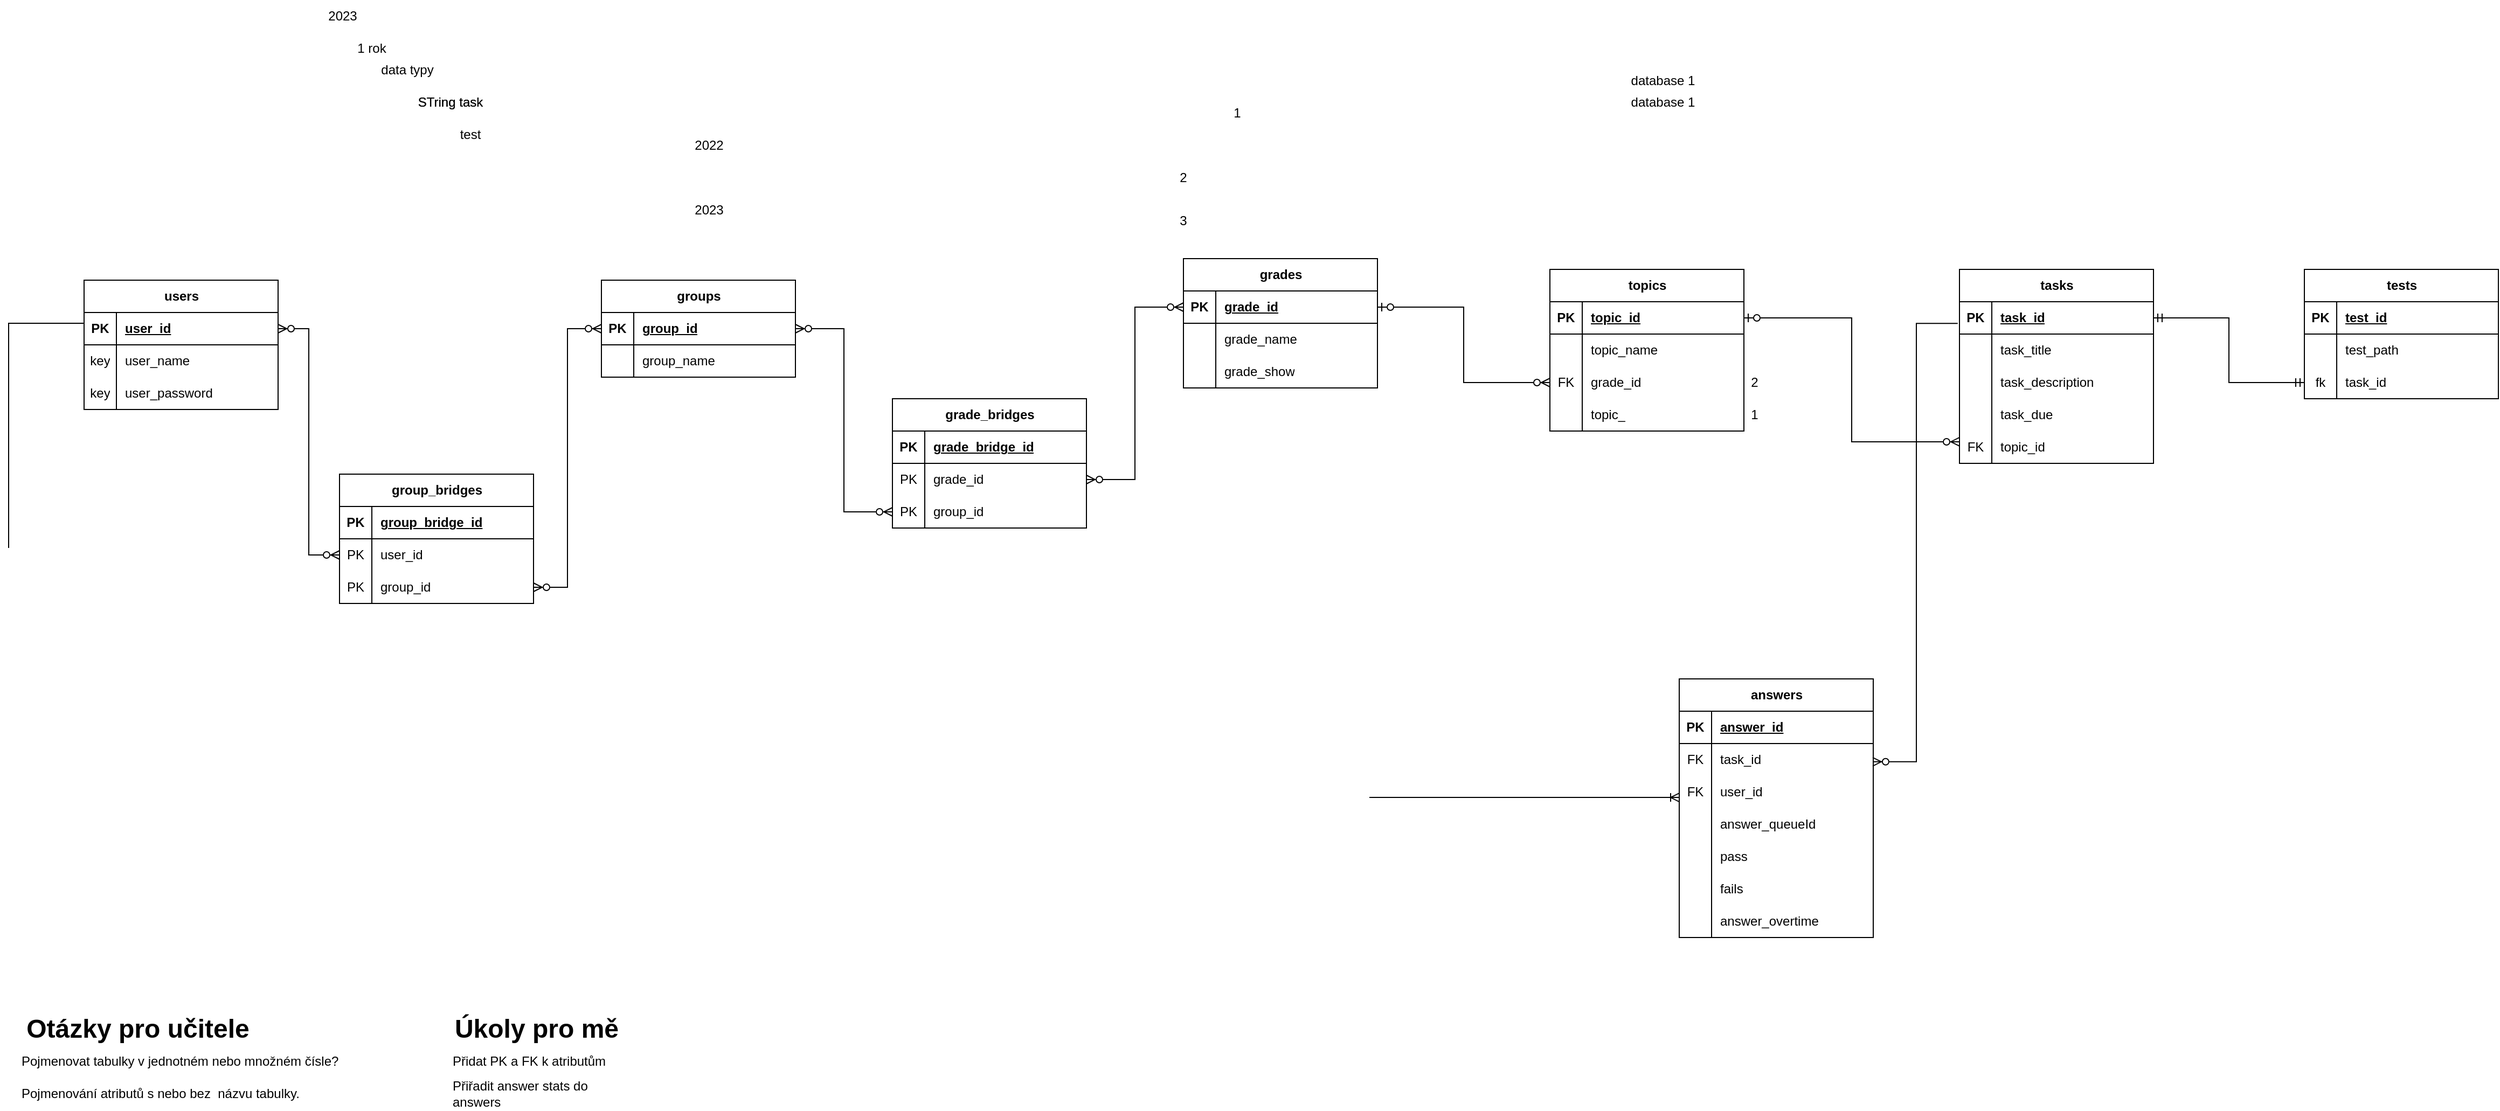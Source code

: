 <mxfile version="24.2.0" type="device">
  <diagram name="Stránka-1" id="VhP_kH0qerUd58yar0W7">
    <mxGraphModel dx="2899" dy="1123" grid="1" gridSize="10" guides="1" tooltips="1" connect="1" arrows="1" fold="1" page="1" pageScale="1" pageWidth="827" pageHeight="1169" math="0" shadow="0">
      <root>
        <mxCell id="0" />
        <mxCell id="1" parent="0" />
        <mxCell id="AnUPy4nK_zoL1-nzPk89-1" value="tasks" style="shape=table;startSize=30;container=1;collapsible=1;childLayout=tableLayout;fixedRows=1;rowLines=0;fontStyle=1;align=center;resizeLast=1;html=1;" parent="1" vertex="1">
          <mxGeometry x="1000" y="300" width="180" height="180" as="geometry" />
        </mxCell>
        <mxCell id="AnUPy4nK_zoL1-nzPk89-2" value="" style="shape=tableRow;horizontal=0;startSize=0;swimlaneHead=0;swimlaneBody=0;fillColor=none;collapsible=0;dropTarget=0;points=[[0,0.5],[1,0.5]];portConstraint=eastwest;top=0;left=0;right=0;bottom=1;" parent="AnUPy4nK_zoL1-nzPk89-1" vertex="1">
          <mxGeometry y="30" width="180" height="30" as="geometry" />
        </mxCell>
        <mxCell id="AnUPy4nK_zoL1-nzPk89-3" value="PK" style="shape=partialRectangle;connectable=0;fillColor=none;top=0;left=0;bottom=0;right=0;fontStyle=1;overflow=hidden;whiteSpace=wrap;html=1;" parent="AnUPy4nK_zoL1-nzPk89-2" vertex="1">
          <mxGeometry width="30" height="30" as="geometry">
            <mxRectangle width="30" height="30" as="alternateBounds" />
          </mxGeometry>
        </mxCell>
        <mxCell id="AnUPy4nK_zoL1-nzPk89-4" value="task_id" style="shape=partialRectangle;connectable=0;fillColor=none;top=0;left=0;bottom=0;right=0;align=left;spacingLeft=6;fontStyle=5;overflow=hidden;whiteSpace=wrap;html=1;" parent="AnUPy4nK_zoL1-nzPk89-2" vertex="1">
          <mxGeometry x="30" width="150" height="30" as="geometry">
            <mxRectangle width="150" height="30" as="alternateBounds" />
          </mxGeometry>
        </mxCell>
        <mxCell id="AnUPy4nK_zoL1-nzPk89-5" value="" style="shape=tableRow;horizontal=0;startSize=0;swimlaneHead=0;swimlaneBody=0;fillColor=none;collapsible=0;dropTarget=0;points=[[0,0.5],[1,0.5]];portConstraint=eastwest;top=0;left=0;right=0;bottom=0;" parent="AnUPy4nK_zoL1-nzPk89-1" vertex="1">
          <mxGeometry y="60" width="180" height="30" as="geometry" />
        </mxCell>
        <mxCell id="AnUPy4nK_zoL1-nzPk89-6" value="" style="shape=partialRectangle;connectable=0;fillColor=none;top=0;left=0;bottom=0;right=0;editable=1;overflow=hidden;whiteSpace=wrap;html=1;" parent="AnUPy4nK_zoL1-nzPk89-5" vertex="1">
          <mxGeometry width="30" height="30" as="geometry">
            <mxRectangle width="30" height="30" as="alternateBounds" />
          </mxGeometry>
        </mxCell>
        <mxCell id="AnUPy4nK_zoL1-nzPk89-7" value="task_title" style="shape=partialRectangle;connectable=0;fillColor=none;top=0;left=0;bottom=0;right=0;align=left;spacingLeft=6;overflow=hidden;whiteSpace=wrap;html=1;" parent="AnUPy4nK_zoL1-nzPk89-5" vertex="1">
          <mxGeometry x="30" width="150" height="30" as="geometry">
            <mxRectangle width="150" height="30" as="alternateBounds" />
          </mxGeometry>
        </mxCell>
        <mxCell id="AnUPy4nK_zoL1-nzPk89-8" value="" style="shape=tableRow;horizontal=0;startSize=0;swimlaneHead=0;swimlaneBody=0;fillColor=none;collapsible=0;dropTarget=0;points=[[0,0.5],[1,0.5]];portConstraint=eastwest;top=0;left=0;right=0;bottom=0;" parent="AnUPy4nK_zoL1-nzPk89-1" vertex="1">
          <mxGeometry y="90" width="180" height="30" as="geometry" />
        </mxCell>
        <mxCell id="AnUPy4nK_zoL1-nzPk89-9" value="" style="shape=partialRectangle;connectable=0;fillColor=none;top=0;left=0;bottom=0;right=0;editable=1;overflow=hidden;whiteSpace=wrap;html=1;" parent="AnUPy4nK_zoL1-nzPk89-8" vertex="1">
          <mxGeometry width="30" height="30" as="geometry">
            <mxRectangle width="30" height="30" as="alternateBounds" />
          </mxGeometry>
        </mxCell>
        <mxCell id="AnUPy4nK_zoL1-nzPk89-10" value="task_description" style="shape=partialRectangle;connectable=0;fillColor=none;top=0;left=0;bottom=0;right=0;align=left;spacingLeft=6;overflow=hidden;whiteSpace=wrap;html=1;" parent="AnUPy4nK_zoL1-nzPk89-8" vertex="1">
          <mxGeometry x="30" width="150" height="30" as="geometry">
            <mxRectangle width="150" height="30" as="alternateBounds" />
          </mxGeometry>
        </mxCell>
        <mxCell id="AnUPy4nK_zoL1-nzPk89-11" value="" style="shape=tableRow;horizontal=0;startSize=0;swimlaneHead=0;swimlaneBody=0;fillColor=none;collapsible=0;dropTarget=0;points=[[0,0.5],[1,0.5]];portConstraint=eastwest;top=0;left=0;right=0;bottom=0;" parent="AnUPy4nK_zoL1-nzPk89-1" vertex="1">
          <mxGeometry y="120" width="180" height="30" as="geometry" />
        </mxCell>
        <mxCell id="AnUPy4nK_zoL1-nzPk89-12" value="" style="shape=partialRectangle;connectable=0;fillColor=none;top=0;left=0;bottom=0;right=0;editable=1;overflow=hidden;whiteSpace=wrap;html=1;" parent="AnUPy4nK_zoL1-nzPk89-11" vertex="1">
          <mxGeometry width="30" height="30" as="geometry">
            <mxRectangle width="30" height="30" as="alternateBounds" />
          </mxGeometry>
        </mxCell>
        <mxCell id="AnUPy4nK_zoL1-nzPk89-13" value="task_due" style="shape=partialRectangle;connectable=0;fillColor=none;top=0;left=0;bottom=0;right=0;align=left;spacingLeft=6;overflow=hidden;whiteSpace=wrap;html=1;" parent="AnUPy4nK_zoL1-nzPk89-11" vertex="1">
          <mxGeometry x="30" width="150" height="30" as="geometry">
            <mxRectangle width="150" height="30" as="alternateBounds" />
          </mxGeometry>
        </mxCell>
        <mxCell id="AnUPy4nK_zoL1-nzPk89-174" style="shape=tableRow;horizontal=0;startSize=0;swimlaneHead=0;swimlaneBody=0;fillColor=none;collapsible=0;dropTarget=0;points=[[0,0.5],[1,0.5]];portConstraint=eastwest;top=0;left=0;right=0;bottom=0;" parent="AnUPy4nK_zoL1-nzPk89-1" vertex="1">
          <mxGeometry y="150" width="180" height="30" as="geometry" />
        </mxCell>
        <mxCell id="AnUPy4nK_zoL1-nzPk89-175" value="FK" style="shape=partialRectangle;connectable=0;fillColor=none;top=0;left=0;bottom=0;right=0;editable=1;overflow=hidden;whiteSpace=wrap;html=1;" parent="AnUPy4nK_zoL1-nzPk89-174" vertex="1">
          <mxGeometry width="30" height="30" as="geometry">
            <mxRectangle width="30" height="30" as="alternateBounds" />
          </mxGeometry>
        </mxCell>
        <mxCell id="AnUPy4nK_zoL1-nzPk89-176" value="topic_id" style="shape=partialRectangle;connectable=0;fillColor=none;top=0;left=0;bottom=0;right=0;align=left;spacingLeft=6;overflow=hidden;whiteSpace=wrap;html=1;" parent="AnUPy4nK_zoL1-nzPk89-174" vertex="1">
          <mxGeometry x="30" width="150" height="30" as="geometry">
            <mxRectangle width="150" height="30" as="alternateBounds" />
          </mxGeometry>
        </mxCell>
        <mxCell id="AnUPy4nK_zoL1-nzPk89-14" value="tests" style="shape=table;startSize=30;container=1;collapsible=1;childLayout=tableLayout;fixedRows=1;rowLines=0;fontStyle=1;align=center;resizeLast=1;html=1;" parent="1" vertex="1">
          <mxGeometry x="1320" y="300" width="180" height="120" as="geometry" />
        </mxCell>
        <mxCell id="AnUPy4nK_zoL1-nzPk89-15" value="" style="shape=tableRow;horizontal=0;startSize=0;swimlaneHead=0;swimlaneBody=0;fillColor=none;collapsible=0;dropTarget=0;points=[[0,0.5],[1,0.5]];portConstraint=eastwest;top=0;left=0;right=0;bottom=1;" parent="AnUPy4nK_zoL1-nzPk89-14" vertex="1">
          <mxGeometry y="30" width="180" height="30" as="geometry" />
        </mxCell>
        <mxCell id="AnUPy4nK_zoL1-nzPk89-16" value="PK" style="shape=partialRectangle;connectable=0;fillColor=none;top=0;left=0;bottom=0;right=0;fontStyle=1;overflow=hidden;whiteSpace=wrap;html=1;" parent="AnUPy4nK_zoL1-nzPk89-15" vertex="1">
          <mxGeometry width="30" height="30" as="geometry">
            <mxRectangle width="30" height="30" as="alternateBounds" />
          </mxGeometry>
        </mxCell>
        <mxCell id="AnUPy4nK_zoL1-nzPk89-17" value="test_id" style="shape=partialRectangle;connectable=0;fillColor=none;top=0;left=0;bottom=0;right=0;align=left;spacingLeft=6;fontStyle=5;overflow=hidden;whiteSpace=wrap;html=1;" parent="AnUPy4nK_zoL1-nzPk89-15" vertex="1">
          <mxGeometry x="30" width="150" height="30" as="geometry">
            <mxRectangle width="150" height="30" as="alternateBounds" />
          </mxGeometry>
        </mxCell>
        <mxCell id="AnUPy4nK_zoL1-nzPk89-18" value="" style="shape=tableRow;horizontal=0;startSize=0;swimlaneHead=0;swimlaneBody=0;fillColor=none;collapsible=0;dropTarget=0;points=[[0,0.5],[1,0.5]];portConstraint=eastwest;top=0;left=0;right=0;bottom=0;" parent="AnUPy4nK_zoL1-nzPk89-14" vertex="1">
          <mxGeometry y="60" width="180" height="30" as="geometry" />
        </mxCell>
        <mxCell id="AnUPy4nK_zoL1-nzPk89-19" value="" style="shape=partialRectangle;connectable=0;fillColor=none;top=0;left=0;bottom=0;right=0;editable=1;overflow=hidden;whiteSpace=wrap;html=1;" parent="AnUPy4nK_zoL1-nzPk89-18" vertex="1">
          <mxGeometry width="30" height="30" as="geometry">
            <mxRectangle width="30" height="30" as="alternateBounds" />
          </mxGeometry>
        </mxCell>
        <mxCell id="AnUPy4nK_zoL1-nzPk89-20" value="test_path" style="shape=partialRectangle;connectable=0;fillColor=none;top=0;left=0;bottom=0;right=0;align=left;spacingLeft=6;overflow=hidden;whiteSpace=wrap;html=1;" parent="AnUPy4nK_zoL1-nzPk89-18" vertex="1">
          <mxGeometry x="30" width="150" height="30" as="geometry">
            <mxRectangle width="150" height="30" as="alternateBounds" />
          </mxGeometry>
        </mxCell>
        <mxCell id="AnUPy4nK_zoL1-nzPk89-180" style="shape=tableRow;horizontal=0;startSize=0;swimlaneHead=0;swimlaneBody=0;fillColor=none;collapsible=0;dropTarget=0;points=[[0,0.5],[1,0.5]];portConstraint=eastwest;top=0;left=0;right=0;bottom=0;" parent="AnUPy4nK_zoL1-nzPk89-14" vertex="1">
          <mxGeometry y="90" width="180" height="30" as="geometry" />
        </mxCell>
        <mxCell id="AnUPy4nK_zoL1-nzPk89-181" value="fk" style="shape=partialRectangle;connectable=0;fillColor=none;top=0;left=0;bottom=0;right=0;editable=1;overflow=hidden;whiteSpace=wrap;html=1;" parent="AnUPy4nK_zoL1-nzPk89-180" vertex="1">
          <mxGeometry width="30" height="30" as="geometry">
            <mxRectangle width="30" height="30" as="alternateBounds" />
          </mxGeometry>
        </mxCell>
        <mxCell id="AnUPy4nK_zoL1-nzPk89-182" value="task_id" style="shape=partialRectangle;connectable=0;fillColor=none;top=0;left=0;bottom=0;right=0;align=left;spacingLeft=6;overflow=hidden;whiteSpace=wrap;html=1;" parent="AnUPy4nK_zoL1-nzPk89-180" vertex="1">
          <mxGeometry x="30" width="150" height="30" as="geometry">
            <mxRectangle width="150" height="30" as="alternateBounds" />
          </mxGeometry>
        </mxCell>
        <mxCell id="AnUPy4nK_zoL1-nzPk89-27" value="groups" style="shape=table;startSize=30;container=1;collapsible=1;childLayout=tableLayout;fixedRows=1;rowLines=0;fontStyle=1;align=center;resizeLast=1;html=1;" parent="1" vertex="1">
          <mxGeometry x="-260" y="310" width="180" height="90" as="geometry" />
        </mxCell>
        <mxCell id="AnUPy4nK_zoL1-nzPk89-28" value="" style="shape=tableRow;horizontal=0;startSize=0;swimlaneHead=0;swimlaneBody=0;fillColor=none;collapsible=0;dropTarget=0;points=[[0,0.5],[1,0.5]];portConstraint=eastwest;top=0;left=0;right=0;bottom=1;" parent="AnUPy4nK_zoL1-nzPk89-27" vertex="1">
          <mxGeometry y="30" width="180" height="30" as="geometry" />
        </mxCell>
        <mxCell id="AnUPy4nK_zoL1-nzPk89-29" value="PK" style="shape=partialRectangle;connectable=0;fillColor=none;top=0;left=0;bottom=0;right=0;fontStyle=1;overflow=hidden;whiteSpace=wrap;html=1;" parent="AnUPy4nK_zoL1-nzPk89-28" vertex="1">
          <mxGeometry width="30" height="30" as="geometry">
            <mxRectangle width="30" height="30" as="alternateBounds" />
          </mxGeometry>
        </mxCell>
        <mxCell id="AnUPy4nK_zoL1-nzPk89-30" value="group_id" style="shape=partialRectangle;connectable=0;fillColor=none;top=0;left=0;bottom=0;right=0;align=left;spacingLeft=6;fontStyle=5;overflow=hidden;whiteSpace=wrap;html=1;" parent="AnUPy4nK_zoL1-nzPk89-28" vertex="1">
          <mxGeometry x="30" width="150" height="30" as="geometry">
            <mxRectangle width="150" height="30" as="alternateBounds" />
          </mxGeometry>
        </mxCell>
        <mxCell id="AnUPy4nK_zoL1-nzPk89-31" value="" style="shape=tableRow;horizontal=0;startSize=0;swimlaneHead=0;swimlaneBody=0;fillColor=none;collapsible=0;dropTarget=0;points=[[0,0.5],[1,0.5]];portConstraint=eastwest;top=0;left=0;right=0;bottom=0;" parent="AnUPy4nK_zoL1-nzPk89-27" vertex="1">
          <mxGeometry y="60" width="180" height="30" as="geometry" />
        </mxCell>
        <mxCell id="AnUPy4nK_zoL1-nzPk89-32" value="" style="shape=partialRectangle;connectable=0;fillColor=none;top=0;left=0;bottom=0;right=0;editable=1;overflow=hidden;whiteSpace=wrap;html=1;" parent="AnUPy4nK_zoL1-nzPk89-31" vertex="1">
          <mxGeometry width="30" height="30" as="geometry">
            <mxRectangle width="30" height="30" as="alternateBounds" />
          </mxGeometry>
        </mxCell>
        <mxCell id="AnUPy4nK_zoL1-nzPk89-33" value="group_name" style="shape=partialRectangle;connectable=0;fillColor=none;top=0;left=0;bottom=0;right=0;align=left;spacingLeft=6;overflow=hidden;whiteSpace=wrap;html=1;" parent="AnUPy4nK_zoL1-nzPk89-31" vertex="1">
          <mxGeometry x="30" width="150" height="30" as="geometry">
            <mxRectangle width="150" height="30" as="alternateBounds" />
          </mxGeometry>
        </mxCell>
        <mxCell id="AnUPy4nK_zoL1-nzPk89-46" value="users" style="shape=table;startSize=30;container=1;collapsible=1;childLayout=tableLayout;fixedRows=1;rowLines=0;fontStyle=1;align=center;resizeLast=1;html=1;" parent="1" vertex="1">
          <mxGeometry x="-740" y="310" width="180" height="120" as="geometry" />
        </mxCell>
        <mxCell id="AnUPy4nK_zoL1-nzPk89-47" value="" style="shape=tableRow;horizontal=0;startSize=0;swimlaneHead=0;swimlaneBody=0;fillColor=none;collapsible=0;dropTarget=0;points=[[0,0.5],[1,0.5]];portConstraint=eastwest;top=0;left=0;right=0;bottom=1;" parent="AnUPy4nK_zoL1-nzPk89-46" vertex="1">
          <mxGeometry y="30" width="180" height="30" as="geometry" />
        </mxCell>
        <mxCell id="AnUPy4nK_zoL1-nzPk89-48" value="PK" style="shape=partialRectangle;connectable=0;fillColor=none;top=0;left=0;bottom=0;right=0;fontStyle=1;overflow=hidden;whiteSpace=wrap;html=1;" parent="AnUPy4nK_zoL1-nzPk89-47" vertex="1">
          <mxGeometry width="30" height="30" as="geometry">
            <mxRectangle width="30" height="30" as="alternateBounds" />
          </mxGeometry>
        </mxCell>
        <mxCell id="AnUPy4nK_zoL1-nzPk89-49" value="user_id" style="shape=partialRectangle;connectable=0;fillColor=none;top=0;left=0;bottom=0;right=0;align=left;spacingLeft=6;fontStyle=5;overflow=hidden;whiteSpace=wrap;html=1;" parent="AnUPy4nK_zoL1-nzPk89-47" vertex="1">
          <mxGeometry x="30" width="150" height="30" as="geometry">
            <mxRectangle width="150" height="30" as="alternateBounds" />
          </mxGeometry>
        </mxCell>
        <mxCell id="AnUPy4nK_zoL1-nzPk89-50" value="" style="shape=tableRow;horizontal=0;startSize=0;swimlaneHead=0;swimlaneBody=0;fillColor=none;collapsible=0;dropTarget=0;points=[[0,0.5],[1,0.5]];portConstraint=eastwest;top=0;left=0;right=0;bottom=0;" parent="AnUPy4nK_zoL1-nzPk89-46" vertex="1">
          <mxGeometry y="60" width="180" height="30" as="geometry" />
        </mxCell>
        <mxCell id="AnUPy4nK_zoL1-nzPk89-51" value="key" style="shape=partialRectangle;connectable=0;fillColor=none;top=0;left=0;bottom=0;right=0;editable=1;overflow=hidden;whiteSpace=wrap;html=1;" parent="AnUPy4nK_zoL1-nzPk89-50" vertex="1">
          <mxGeometry width="30" height="30" as="geometry">
            <mxRectangle width="30" height="30" as="alternateBounds" />
          </mxGeometry>
        </mxCell>
        <mxCell id="AnUPy4nK_zoL1-nzPk89-52" value="user_name" style="shape=partialRectangle;connectable=0;fillColor=none;top=0;left=0;bottom=0;right=0;align=left;spacingLeft=6;overflow=hidden;whiteSpace=wrap;html=1;" parent="AnUPy4nK_zoL1-nzPk89-50" vertex="1">
          <mxGeometry x="30" width="150" height="30" as="geometry">
            <mxRectangle width="150" height="30" as="alternateBounds" />
          </mxGeometry>
        </mxCell>
        <mxCell id="AnUPy4nK_zoL1-nzPk89-53" value="" style="shape=tableRow;horizontal=0;startSize=0;swimlaneHead=0;swimlaneBody=0;fillColor=none;collapsible=0;dropTarget=0;points=[[0,0.5],[1,0.5]];portConstraint=eastwest;top=0;left=0;right=0;bottom=0;" parent="AnUPy4nK_zoL1-nzPk89-46" vertex="1">
          <mxGeometry y="90" width="180" height="30" as="geometry" />
        </mxCell>
        <mxCell id="AnUPy4nK_zoL1-nzPk89-54" value="key" style="shape=partialRectangle;connectable=0;fillColor=none;top=0;left=0;bottom=0;right=0;editable=1;overflow=hidden;whiteSpace=wrap;html=1;" parent="AnUPy4nK_zoL1-nzPk89-53" vertex="1">
          <mxGeometry width="30" height="30" as="geometry">
            <mxRectangle width="30" height="30" as="alternateBounds" />
          </mxGeometry>
        </mxCell>
        <mxCell id="AnUPy4nK_zoL1-nzPk89-55" value="user_password" style="shape=partialRectangle;connectable=0;fillColor=none;top=0;left=0;bottom=0;right=0;align=left;spacingLeft=6;overflow=hidden;whiteSpace=wrap;html=1;" parent="AnUPy4nK_zoL1-nzPk89-53" vertex="1">
          <mxGeometry x="30" width="150" height="30" as="geometry">
            <mxRectangle width="150" height="30" as="alternateBounds" />
          </mxGeometry>
        </mxCell>
        <mxCell id="AnUPy4nK_zoL1-nzPk89-59" value="" style="edgeStyle=orthogonalEdgeStyle;fontSize=12;html=1;endArrow=ERzeroToMany;endFill=1;startArrow=ERzeroToMany;rounded=0;exitX=1;exitY=0.5;exitDx=0;exitDy=0;entryX=0;entryY=0.5;entryDx=0;entryDy=0;" parent="1" source="AnUPy4nK_zoL1-nzPk89-47" target="AnUPy4nK_zoL1-nzPk89-68" edge="1">
          <mxGeometry width="100" height="100" relative="1" as="geometry">
            <mxPoint x="-400.0" y="360.0" as="sourcePoint" />
            <mxPoint x="-268" y="361" as="targetPoint" />
          </mxGeometry>
        </mxCell>
        <mxCell id="AnUPy4nK_zoL1-nzPk89-64" value="group_bridges" style="shape=table;startSize=30;container=1;collapsible=1;childLayout=tableLayout;fixedRows=1;rowLines=0;fontStyle=1;align=center;resizeLast=1;html=1;" parent="1" vertex="1">
          <mxGeometry x="-503" y="490" width="180" height="120" as="geometry" />
        </mxCell>
        <mxCell id="AnUPy4nK_zoL1-nzPk89-65" value="" style="shape=tableRow;horizontal=0;startSize=0;swimlaneHead=0;swimlaneBody=0;fillColor=none;collapsible=0;dropTarget=0;points=[[0,0.5],[1,0.5]];portConstraint=eastwest;top=0;left=0;right=0;bottom=1;" parent="AnUPy4nK_zoL1-nzPk89-64" vertex="1">
          <mxGeometry y="30" width="180" height="30" as="geometry" />
        </mxCell>
        <mxCell id="AnUPy4nK_zoL1-nzPk89-66" value="PK" style="shape=partialRectangle;connectable=0;fillColor=none;top=0;left=0;bottom=0;right=0;fontStyle=1;overflow=hidden;whiteSpace=wrap;html=1;" parent="AnUPy4nK_zoL1-nzPk89-65" vertex="1">
          <mxGeometry width="30" height="30" as="geometry">
            <mxRectangle width="30" height="30" as="alternateBounds" />
          </mxGeometry>
        </mxCell>
        <mxCell id="AnUPy4nK_zoL1-nzPk89-67" value="group_bridge_id" style="shape=partialRectangle;connectable=0;fillColor=none;top=0;left=0;bottom=0;right=0;align=left;spacingLeft=6;fontStyle=5;overflow=hidden;whiteSpace=wrap;html=1;" parent="AnUPy4nK_zoL1-nzPk89-65" vertex="1">
          <mxGeometry x="30" width="150" height="30" as="geometry">
            <mxRectangle width="150" height="30" as="alternateBounds" />
          </mxGeometry>
        </mxCell>
        <mxCell id="AnUPy4nK_zoL1-nzPk89-68" value="" style="shape=tableRow;horizontal=0;startSize=0;swimlaneHead=0;swimlaneBody=0;fillColor=none;collapsible=0;dropTarget=0;points=[[0,0.5],[1,0.5]];portConstraint=eastwest;top=0;left=0;right=0;bottom=0;" parent="AnUPy4nK_zoL1-nzPk89-64" vertex="1">
          <mxGeometry y="60" width="180" height="30" as="geometry" />
        </mxCell>
        <mxCell id="AnUPy4nK_zoL1-nzPk89-69" value="PK" style="shape=partialRectangle;connectable=0;fillColor=none;top=0;left=0;bottom=0;right=0;editable=1;overflow=hidden;whiteSpace=wrap;html=1;" parent="AnUPy4nK_zoL1-nzPk89-68" vertex="1">
          <mxGeometry width="30" height="30" as="geometry">
            <mxRectangle width="30" height="30" as="alternateBounds" />
          </mxGeometry>
        </mxCell>
        <mxCell id="AnUPy4nK_zoL1-nzPk89-70" value="user_id" style="shape=partialRectangle;connectable=0;fillColor=none;top=0;left=0;bottom=0;right=0;align=left;spacingLeft=6;overflow=hidden;whiteSpace=wrap;html=1;" parent="AnUPy4nK_zoL1-nzPk89-68" vertex="1">
          <mxGeometry x="30" width="150" height="30" as="geometry">
            <mxRectangle width="150" height="30" as="alternateBounds" />
          </mxGeometry>
        </mxCell>
        <mxCell id="AnUPy4nK_zoL1-nzPk89-71" value="" style="shape=tableRow;horizontal=0;startSize=0;swimlaneHead=0;swimlaneBody=0;fillColor=none;collapsible=0;dropTarget=0;points=[[0,0.5],[1,0.5]];portConstraint=eastwest;top=0;left=0;right=0;bottom=0;" parent="AnUPy4nK_zoL1-nzPk89-64" vertex="1">
          <mxGeometry y="90" width="180" height="30" as="geometry" />
        </mxCell>
        <mxCell id="AnUPy4nK_zoL1-nzPk89-72" value="PK" style="shape=partialRectangle;connectable=0;fillColor=none;top=0;left=0;bottom=0;right=0;editable=1;overflow=hidden;whiteSpace=wrap;html=1;" parent="AnUPy4nK_zoL1-nzPk89-71" vertex="1">
          <mxGeometry width="30" height="30" as="geometry">
            <mxRectangle width="30" height="30" as="alternateBounds" />
          </mxGeometry>
        </mxCell>
        <mxCell id="AnUPy4nK_zoL1-nzPk89-73" value="group_id" style="shape=partialRectangle;connectable=0;fillColor=none;top=0;left=0;bottom=0;right=0;align=left;spacingLeft=6;overflow=hidden;whiteSpace=wrap;html=1;" parent="AnUPy4nK_zoL1-nzPk89-71" vertex="1">
          <mxGeometry x="30" width="150" height="30" as="geometry">
            <mxRectangle width="150" height="30" as="alternateBounds" />
          </mxGeometry>
        </mxCell>
        <mxCell id="AnUPy4nK_zoL1-nzPk89-77" value="" style="edgeStyle=orthogonalEdgeStyle;fontSize=12;html=1;endArrow=ERzeroToMany;endFill=1;startArrow=ERzeroToMany;rounded=0;exitX=1;exitY=0.5;exitDx=0;exitDy=0;entryX=0;entryY=0.5;entryDx=0;entryDy=0;" parent="1" source="AnUPy4nK_zoL1-nzPk89-71" target="AnUPy4nK_zoL1-nzPk89-28" edge="1">
          <mxGeometry width="100" height="100" relative="1" as="geometry">
            <mxPoint x="-260" y="540" as="sourcePoint" />
            <mxPoint x="-203" y="750" as="targetPoint" />
          </mxGeometry>
        </mxCell>
        <mxCell id="AnUPy4nK_zoL1-nzPk89-78" value="grades" style="shape=table;startSize=30;container=1;collapsible=1;childLayout=tableLayout;fixedRows=1;rowLines=0;fontStyle=1;align=center;resizeLast=1;html=1;" parent="1" vertex="1">
          <mxGeometry x="280" y="290" width="180" height="120" as="geometry" />
        </mxCell>
        <mxCell id="AnUPy4nK_zoL1-nzPk89-79" value="" style="shape=tableRow;horizontal=0;startSize=0;swimlaneHead=0;swimlaneBody=0;fillColor=none;collapsible=0;dropTarget=0;points=[[0,0.5],[1,0.5]];portConstraint=eastwest;top=0;left=0;right=0;bottom=1;" parent="AnUPy4nK_zoL1-nzPk89-78" vertex="1">
          <mxGeometry y="30" width="180" height="30" as="geometry" />
        </mxCell>
        <mxCell id="AnUPy4nK_zoL1-nzPk89-80" value="PK" style="shape=partialRectangle;connectable=0;fillColor=none;top=0;left=0;bottom=0;right=0;fontStyle=1;overflow=hidden;whiteSpace=wrap;html=1;" parent="AnUPy4nK_zoL1-nzPk89-79" vertex="1">
          <mxGeometry width="30" height="30" as="geometry">
            <mxRectangle width="30" height="30" as="alternateBounds" />
          </mxGeometry>
        </mxCell>
        <mxCell id="AnUPy4nK_zoL1-nzPk89-81" value="grade_id" style="shape=partialRectangle;connectable=0;fillColor=none;top=0;left=0;bottom=0;right=0;align=left;spacingLeft=6;fontStyle=5;overflow=hidden;whiteSpace=wrap;html=1;" parent="AnUPy4nK_zoL1-nzPk89-79" vertex="1">
          <mxGeometry x="30" width="150" height="30" as="geometry">
            <mxRectangle width="150" height="30" as="alternateBounds" />
          </mxGeometry>
        </mxCell>
        <mxCell id="AnUPy4nK_zoL1-nzPk89-82" value="" style="shape=tableRow;horizontal=0;startSize=0;swimlaneHead=0;swimlaneBody=0;fillColor=none;collapsible=0;dropTarget=0;points=[[0,0.5],[1,0.5]];portConstraint=eastwest;top=0;left=0;right=0;bottom=0;" parent="AnUPy4nK_zoL1-nzPk89-78" vertex="1">
          <mxGeometry y="60" width="180" height="30" as="geometry" />
        </mxCell>
        <mxCell id="AnUPy4nK_zoL1-nzPk89-83" value="" style="shape=partialRectangle;connectable=0;fillColor=none;top=0;left=0;bottom=0;right=0;editable=1;overflow=hidden;whiteSpace=wrap;html=1;" parent="AnUPy4nK_zoL1-nzPk89-82" vertex="1">
          <mxGeometry width="30" height="30" as="geometry">
            <mxRectangle width="30" height="30" as="alternateBounds" />
          </mxGeometry>
        </mxCell>
        <mxCell id="AnUPy4nK_zoL1-nzPk89-84" value="grade_name" style="shape=partialRectangle;connectable=0;fillColor=none;top=0;left=0;bottom=0;right=0;align=left;spacingLeft=6;overflow=hidden;whiteSpace=wrap;html=1;" parent="AnUPy4nK_zoL1-nzPk89-82" vertex="1">
          <mxGeometry x="30" width="150" height="30" as="geometry">
            <mxRectangle width="150" height="30" as="alternateBounds" />
          </mxGeometry>
        </mxCell>
        <mxCell id="5GyXTN0XXceDEC7rrLju-1" style="shape=tableRow;horizontal=0;startSize=0;swimlaneHead=0;swimlaneBody=0;fillColor=none;collapsible=0;dropTarget=0;points=[[0,0.5],[1,0.5]];portConstraint=eastwest;top=0;left=0;right=0;bottom=0;" parent="AnUPy4nK_zoL1-nzPk89-78" vertex="1">
          <mxGeometry y="90" width="180" height="30" as="geometry" />
        </mxCell>
        <mxCell id="5GyXTN0XXceDEC7rrLju-2" style="shape=partialRectangle;connectable=0;fillColor=none;top=0;left=0;bottom=0;right=0;editable=1;overflow=hidden;whiteSpace=wrap;html=1;" parent="5GyXTN0XXceDEC7rrLju-1" vertex="1">
          <mxGeometry width="30" height="30" as="geometry">
            <mxRectangle width="30" height="30" as="alternateBounds" />
          </mxGeometry>
        </mxCell>
        <mxCell id="5GyXTN0XXceDEC7rrLju-3" value="grade_show" style="shape=partialRectangle;connectable=0;fillColor=none;top=0;left=0;bottom=0;right=0;align=left;spacingLeft=6;overflow=hidden;whiteSpace=wrap;html=1;" parent="5GyXTN0XXceDEC7rrLju-1" vertex="1">
          <mxGeometry x="30" width="150" height="30" as="geometry">
            <mxRectangle width="150" height="30" as="alternateBounds" />
          </mxGeometry>
        </mxCell>
        <mxCell id="AnUPy4nK_zoL1-nzPk89-92" value="grade_bridges" style="shape=table;startSize=30;container=1;collapsible=1;childLayout=tableLayout;fixedRows=1;rowLines=0;fontStyle=1;align=center;resizeLast=1;html=1;" parent="1" vertex="1">
          <mxGeometry x="10" y="420" width="180" height="120" as="geometry" />
        </mxCell>
        <mxCell id="AnUPy4nK_zoL1-nzPk89-93" value="" style="shape=tableRow;horizontal=0;startSize=0;swimlaneHead=0;swimlaneBody=0;fillColor=none;collapsible=0;dropTarget=0;points=[[0,0.5],[1,0.5]];portConstraint=eastwest;top=0;left=0;right=0;bottom=1;" parent="AnUPy4nK_zoL1-nzPk89-92" vertex="1">
          <mxGeometry y="30" width="180" height="30" as="geometry" />
        </mxCell>
        <mxCell id="AnUPy4nK_zoL1-nzPk89-94" value="PK" style="shape=partialRectangle;connectable=0;fillColor=none;top=0;left=0;bottom=0;right=0;fontStyle=1;overflow=hidden;whiteSpace=wrap;html=1;" parent="AnUPy4nK_zoL1-nzPk89-93" vertex="1">
          <mxGeometry width="30" height="30" as="geometry">
            <mxRectangle width="30" height="30" as="alternateBounds" />
          </mxGeometry>
        </mxCell>
        <mxCell id="AnUPy4nK_zoL1-nzPk89-95" value="grade_bridge_id" style="shape=partialRectangle;connectable=0;fillColor=none;top=0;left=0;bottom=0;right=0;align=left;spacingLeft=6;fontStyle=5;overflow=hidden;whiteSpace=wrap;html=1;" parent="AnUPy4nK_zoL1-nzPk89-93" vertex="1">
          <mxGeometry x="30" width="150" height="30" as="geometry">
            <mxRectangle width="150" height="30" as="alternateBounds" />
          </mxGeometry>
        </mxCell>
        <mxCell id="AnUPy4nK_zoL1-nzPk89-96" value="" style="shape=tableRow;horizontal=0;startSize=0;swimlaneHead=0;swimlaneBody=0;fillColor=none;collapsible=0;dropTarget=0;points=[[0,0.5],[1,0.5]];portConstraint=eastwest;top=0;left=0;right=0;bottom=0;" parent="AnUPy4nK_zoL1-nzPk89-92" vertex="1">
          <mxGeometry y="60" width="180" height="30" as="geometry" />
        </mxCell>
        <mxCell id="AnUPy4nK_zoL1-nzPk89-97" value="PK" style="shape=partialRectangle;connectable=0;fillColor=none;top=0;left=0;bottom=0;right=0;editable=1;overflow=hidden;whiteSpace=wrap;html=1;" parent="AnUPy4nK_zoL1-nzPk89-96" vertex="1">
          <mxGeometry width="30" height="30" as="geometry">
            <mxRectangle width="30" height="30" as="alternateBounds" />
          </mxGeometry>
        </mxCell>
        <mxCell id="AnUPy4nK_zoL1-nzPk89-98" value="grade_id" style="shape=partialRectangle;connectable=0;fillColor=none;top=0;left=0;bottom=0;right=0;align=left;spacingLeft=6;overflow=hidden;whiteSpace=wrap;html=1;" parent="AnUPy4nK_zoL1-nzPk89-96" vertex="1">
          <mxGeometry x="30" width="150" height="30" as="geometry">
            <mxRectangle width="150" height="30" as="alternateBounds" />
          </mxGeometry>
        </mxCell>
        <mxCell id="AnUPy4nK_zoL1-nzPk89-99" value="" style="shape=tableRow;horizontal=0;startSize=0;swimlaneHead=0;swimlaneBody=0;fillColor=none;collapsible=0;dropTarget=0;points=[[0,0.5],[1,0.5]];portConstraint=eastwest;top=0;left=0;right=0;bottom=0;" parent="AnUPy4nK_zoL1-nzPk89-92" vertex="1">
          <mxGeometry y="90" width="180" height="30" as="geometry" />
        </mxCell>
        <mxCell id="AnUPy4nK_zoL1-nzPk89-100" value="PK" style="shape=partialRectangle;connectable=0;fillColor=none;top=0;left=0;bottom=0;right=0;editable=1;overflow=hidden;whiteSpace=wrap;html=1;" parent="AnUPy4nK_zoL1-nzPk89-99" vertex="1">
          <mxGeometry width="30" height="30" as="geometry">
            <mxRectangle width="30" height="30" as="alternateBounds" />
          </mxGeometry>
        </mxCell>
        <mxCell id="AnUPy4nK_zoL1-nzPk89-101" value="group_id" style="shape=partialRectangle;connectable=0;fillColor=none;top=0;left=0;bottom=0;right=0;align=left;spacingLeft=6;overflow=hidden;whiteSpace=wrap;html=1;" parent="AnUPy4nK_zoL1-nzPk89-99" vertex="1">
          <mxGeometry x="30" width="150" height="30" as="geometry">
            <mxRectangle width="150" height="30" as="alternateBounds" />
          </mxGeometry>
        </mxCell>
        <mxCell id="AnUPy4nK_zoL1-nzPk89-102" value="" style="edgeStyle=orthogonalEdgeStyle;fontSize=12;html=1;endArrow=ERzeroToMany;endFill=1;startArrow=ERzeroToMany;rounded=0;exitX=1;exitY=0.5;exitDx=0;exitDy=0;entryX=0;entryY=0.5;entryDx=0;entryDy=0;" parent="1" source="AnUPy4nK_zoL1-nzPk89-28" target="AnUPy4nK_zoL1-nzPk89-99" edge="1">
          <mxGeometry width="100" height="100" relative="1" as="geometry">
            <mxPoint x="-130" y="590" as="sourcePoint" />
            <mxPoint x="-30" y="490" as="targetPoint" />
          </mxGeometry>
        </mxCell>
        <mxCell id="AnUPy4nK_zoL1-nzPk89-103" value="" style="edgeStyle=orthogonalEdgeStyle;fontSize=12;html=1;endArrow=ERzeroToMany;endFill=1;startArrow=ERzeroToMany;rounded=0;exitX=1;exitY=0.5;exitDx=0;exitDy=0;entryX=0;entryY=0.5;entryDx=0;entryDy=0;" parent="1" source="AnUPy4nK_zoL1-nzPk89-96" target="AnUPy4nK_zoL1-nzPk89-79" edge="1">
          <mxGeometry width="100" height="100" relative="1" as="geometry">
            <mxPoint x="320" y="630" as="sourcePoint" />
            <mxPoint x="420" y="530" as="targetPoint" />
          </mxGeometry>
        </mxCell>
        <mxCell id="AnUPy4nK_zoL1-nzPk89-104" value="topics" style="shape=table;startSize=30;container=1;collapsible=1;childLayout=tableLayout;fixedRows=1;rowLines=0;fontStyle=1;align=center;resizeLast=1;html=1;" parent="1" vertex="1">
          <mxGeometry x="620" y="300" width="180" height="150" as="geometry" />
        </mxCell>
        <mxCell id="AnUPy4nK_zoL1-nzPk89-105" value="" style="shape=tableRow;horizontal=0;startSize=0;swimlaneHead=0;swimlaneBody=0;fillColor=none;collapsible=0;dropTarget=0;points=[[0,0.5],[1,0.5]];portConstraint=eastwest;top=0;left=0;right=0;bottom=1;" parent="AnUPy4nK_zoL1-nzPk89-104" vertex="1">
          <mxGeometry y="30" width="180" height="30" as="geometry" />
        </mxCell>
        <mxCell id="AnUPy4nK_zoL1-nzPk89-106" value="PK" style="shape=partialRectangle;connectable=0;fillColor=none;top=0;left=0;bottom=0;right=0;fontStyle=1;overflow=hidden;whiteSpace=wrap;html=1;" parent="AnUPy4nK_zoL1-nzPk89-105" vertex="1">
          <mxGeometry width="30" height="30" as="geometry">
            <mxRectangle width="30" height="30" as="alternateBounds" />
          </mxGeometry>
        </mxCell>
        <mxCell id="AnUPy4nK_zoL1-nzPk89-107" value="topic_id" style="shape=partialRectangle;connectable=0;fillColor=none;top=0;left=0;bottom=0;right=0;align=left;spacingLeft=6;fontStyle=5;overflow=hidden;whiteSpace=wrap;html=1;" parent="AnUPy4nK_zoL1-nzPk89-105" vertex="1">
          <mxGeometry x="30" width="150" height="30" as="geometry">
            <mxRectangle width="150" height="30" as="alternateBounds" />
          </mxGeometry>
        </mxCell>
        <mxCell id="AnUPy4nK_zoL1-nzPk89-108" value="" style="shape=tableRow;horizontal=0;startSize=0;swimlaneHead=0;swimlaneBody=0;fillColor=none;collapsible=0;dropTarget=0;points=[[0,0.5],[1,0.5]];portConstraint=eastwest;top=0;left=0;right=0;bottom=0;" parent="AnUPy4nK_zoL1-nzPk89-104" vertex="1">
          <mxGeometry y="60" width="180" height="30" as="geometry" />
        </mxCell>
        <mxCell id="AnUPy4nK_zoL1-nzPk89-109" value="" style="shape=partialRectangle;connectable=0;fillColor=none;top=0;left=0;bottom=0;right=0;editable=1;overflow=hidden;whiteSpace=wrap;html=1;" parent="AnUPy4nK_zoL1-nzPk89-108" vertex="1">
          <mxGeometry width="30" height="30" as="geometry">
            <mxRectangle width="30" height="30" as="alternateBounds" />
          </mxGeometry>
        </mxCell>
        <mxCell id="AnUPy4nK_zoL1-nzPk89-110" value="topic_name" style="shape=partialRectangle;connectable=0;fillColor=none;top=0;left=0;bottom=0;right=0;align=left;spacingLeft=6;overflow=hidden;whiteSpace=wrap;html=1;" parent="AnUPy4nK_zoL1-nzPk89-108" vertex="1">
          <mxGeometry x="30" width="150" height="30" as="geometry">
            <mxRectangle width="150" height="30" as="alternateBounds" />
          </mxGeometry>
        </mxCell>
        <mxCell id="AnUPy4nK_zoL1-nzPk89-171" style="shape=tableRow;horizontal=0;startSize=0;swimlaneHead=0;swimlaneBody=0;fillColor=none;collapsible=0;dropTarget=0;points=[[0,0.5],[1,0.5]];portConstraint=eastwest;top=0;left=0;right=0;bottom=0;" parent="AnUPy4nK_zoL1-nzPk89-104" vertex="1">
          <mxGeometry y="90" width="180" height="30" as="geometry" />
        </mxCell>
        <mxCell id="AnUPy4nK_zoL1-nzPk89-172" value="FK" style="shape=partialRectangle;connectable=0;fillColor=none;top=0;left=0;bottom=0;right=0;editable=1;overflow=hidden;whiteSpace=wrap;html=1;" parent="AnUPy4nK_zoL1-nzPk89-171" vertex="1">
          <mxGeometry width="30" height="30" as="geometry">
            <mxRectangle width="30" height="30" as="alternateBounds" />
          </mxGeometry>
        </mxCell>
        <mxCell id="AnUPy4nK_zoL1-nzPk89-173" value="grade_id" style="shape=partialRectangle;connectable=0;fillColor=none;top=0;left=0;bottom=0;right=0;align=left;spacingLeft=6;overflow=hidden;whiteSpace=wrap;html=1;" parent="AnUPy4nK_zoL1-nzPk89-171" vertex="1">
          <mxGeometry x="30" width="150" height="30" as="geometry">
            <mxRectangle width="150" height="30" as="alternateBounds" />
          </mxGeometry>
        </mxCell>
        <mxCell id="xTFzKZC2Kl4OXiuUglSC-28" style="shape=tableRow;horizontal=0;startSize=0;swimlaneHead=0;swimlaneBody=0;fillColor=none;collapsible=0;dropTarget=0;points=[[0,0.5],[1,0.5]];portConstraint=eastwest;top=0;left=0;right=0;bottom=0;" parent="AnUPy4nK_zoL1-nzPk89-104" vertex="1">
          <mxGeometry y="120" width="180" height="30" as="geometry" />
        </mxCell>
        <mxCell id="xTFzKZC2Kl4OXiuUglSC-29" style="shape=partialRectangle;connectable=0;fillColor=none;top=0;left=0;bottom=0;right=0;editable=1;overflow=hidden;whiteSpace=wrap;html=1;" parent="xTFzKZC2Kl4OXiuUglSC-28" vertex="1">
          <mxGeometry width="30" height="30" as="geometry">
            <mxRectangle width="30" height="30" as="alternateBounds" />
          </mxGeometry>
        </mxCell>
        <mxCell id="xTFzKZC2Kl4OXiuUglSC-30" value="topic_" style="shape=partialRectangle;connectable=0;fillColor=none;top=0;left=0;bottom=0;right=0;align=left;spacingLeft=6;overflow=hidden;whiteSpace=wrap;html=1;" parent="xTFzKZC2Kl4OXiuUglSC-28" vertex="1">
          <mxGeometry x="30" width="150" height="30" as="geometry">
            <mxRectangle width="150" height="30" as="alternateBounds" />
          </mxGeometry>
        </mxCell>
        <mxCell id="AnUPy4nK_zoL1-nzPk89-118" value="" style="edgeStyle=orthogonalEdgeStyle;fontSize=12;html=1;endArrow=ERzeroToMany;startArrow=ERzeroToOne;rounded=0;exitX=1;exitY=0.5;exitDx=0;exitDy=0;entryX=0;entryY=0.5;entryDx=0;entryDy=0;" parent="1" source="AnUPy4nK_zoL1-nzPk89-79" target="AnUPy4nK_zoL1-nzPk89-171" edge="1">
          <mxGeometry width="100" height="100" relative="1" as="geometry">
            <mxPoint x="510" y="380" as="sourcePoint" />
            <mxPoint x="610" y="280" as="targetPoint" />
          </mxGeometry>
        </mxCell>
        <mxCell id="AnUPy4nK_zoL1-nzPk89-119" value="" style="edgeStyle=orthogonalEdgeStyle;fontSize=12;html=1;endArrow=ERzeroToMany;startArrow=ERzeroToOne;rounded=0;exitX=1;exitY=0.5;exitDx=0;exitDy=0;entryX=0;entryY=0.333;entryDx=0;entryDy=0;entryPerimeter=0;" parent="1" source="AnUPy4nK_zoL1-nzPk89-105" target="AnUPy4nK_zoL1-nzPk89-174" edge="1">
          <mxGeometry width="100" height="100" relative="1" as="geometry">
            <mxPoint x="820" y="345" as="sourcePoint" />
            <mxPoint x="980" y="345" as="targetPoint" />
          </mxGeometry>
        </mxCell>
        <mxCell id="AnUPy4nK_zoL1-nzPk89-120" value="" style="edgeStyle=orthogonalEdgeStyle;fontSize=12;html=1;endArrow=ERmandOne;startArrow=ERmandOne;rounded=0;exitX=1;exitY=0.5;exitDx=0;exitDy=0;entryX=0;entryY=0.5;entryDx=0;entryDy=0;" parent="1" source="AnUPy4nK_zoL1-nzPk89-2" target="AnUPy4nK_zoL1-nzPk89-180" edge="1">
          <mxGeometry width="100" height="100" relative="1" as="geometry">
            <mxPoint x="1220" y="425" as="sourcePoint" />
            <mxPoint x="1320" y="325" as="targetPoint" />
          </mxGeometry>
        </mxCell>
        <mxCell id="AnUPy4nK_zoL1-nzPk89-121" value="answers" style="shape=table;startSize=30;container=1;collapsible=1;childLayout=tableLayout;fixedRows=1;rowLines=0;fontStyle=1;align=center;resizeLast=1;html=1;" parent="1" vertex="1">
          <mxGeometry x="740" y="680" width="180" height="240" as="geometry" />
        </mxCell>
        <mxCell id="AnUPy4nK_zoL1-nzPk89-122" value="" style="shape=tableRow;horizontal=0;startSize=0;swimlaneHead=0;swimlaneBody=0;fillColor=none;collapsible=0;dropTarget=0;points=[[0,0.5],[1,0.5]];portConstraint=eastwest;top=0;left=0;right=0;bottom=1;" parent="AnUPy4nK_zoL1-nzPk89-121" vertex="1">
          <mxGeometry y="30" width="180" height="30" as="geometry" />
        </mxCell>
        <mxCell id="AnUPy4nK_zoL1-nzPk89-123" value="PK" style="shape=partialRectangle;connectable=0;fillColor=none;top=0;left=0;bottom=0;right=0;fontStyle=1;overflow=hidden;whiteSpace=wrap;html=1;" parent="AnUPy4nK_zoL1-nzPk89-122" vertex="1">
          <mxGeometry width="30" height="30" as="geometry">
            <mxRectangle width="30" height="30" as="alternateBounds" />
          </mxGeometry>
        </mxCell>
        <mxCell id="AnUPy4nK_zoL1-nzPk89-124" value="answer_id" style="shape=partialRectangle;connectable=0;fillColor=none;top=0;left=0;bottom=0;right=0;align=left;spacingLeft=6;fontStyle=5;overflow=hidden;whiteSpace=wrap;html=1;" parent="AnUPy4nK_zoL1-nzPk89-122" vertex="1">
          <mxGeometry x="30" width="150" height="30" as="geometry">
            <mxRectangle width="150" height="30" as="alternateBounds" />
          </mxGeometry>
        </mxCell>
        <mxCell id="AnUPy4nK_zoL1-nzPk89-125" value="" style="shape=tableRow;horizontal=0;startSize=0;swimlaneHead=0;swimlaneBody=0;fillColor=none;collapsible=0;dropTarget=0;points=[[0,0.5],[1,0.5]];portConstraint=eastwest;top=0;left=0;right=0;bottom=0;" parent="AnUPy4nK_zoL1-nzPk89-121" vertex="1">
          <mxGeometry y="60" width="180" height="30" as="geometry" />
        </mxCell>
        <mxCell id="AnUPy4nK_zoL1-nzPk89-126" value="FK" style="shape=partialRectangle;connectable=0;fillColor=none;top=0;left=0;bottom=0;right=0;editable=1;overflow=hidden;whiteSpace=wrap;html=1;" parent="AnUPy4nK_zoL1-nzPk89-125" vertex="1">
          <mxGeometry width="30" height="30" as="geometry">
            <mxRectangle width="30" height="30" as="alternateBounds" />
          </mxGeometry>
        </mxCell>
        <mxCell id="AnUPy4nK_zoL1-nzPk89-127" value="task_id" style="shape=partialRectangle;connectable=0;fillColor=none;top=0;left=0;bottom=0;right=0;align=left;spacingLeft=6;overflow=hidden;whiteSpace=wrap;html=1;" parent="AnUPy4nK_zoL1-nzPk89-125" vertex="1">
          <mxGeometry x="30" width="150" height="30" as="geometry">
            <mxRectangle width="150" height="30" as="alternateBounds" />
          </mxGeometry>
        </mxCell>
        <mxCell id="AnUPy4nK_zoL1-nzPk89-164" style="shape=tableRow;horizontal=0;startSize=0;swimlaneHead=0;swimlaneBody=0;fillColor=none;collapsible=0;dropTarget=0;points=[[0,0.5],[1,0.5]];portConstraint=eastwest;top=0;left=0;right=0;bottom=0;" parent="AnUPy4nK_zoL1-nzPk89-121" vertex="1">
          <mxGeometry y="90" width="180" height="30" as="geometry" />
        </mxCell>
        <mxCell id="AnUPy4nK_zoL1-nzPk89-165" value="FK" style="shape=partialRectangle;connectable=0;fillColor=none;top=0;left=0;bottom=0;right=0;editable=1;overflow=hidden;whiteSpace=wrap;html=1;" parent="AnUPy4nK_zoL1-nzPk89-164" vertex="1">
          <mxGeometry width="30" height="30" as="geometry">
            <mxRectangle width="30" height="30" as="alternateBounds" />
          </mxGeometry>
        </mxCell>
        <mxCell id="AnUPy4nK_zoL1-nzPk89-166" value="user_id" style="shape=partialRectangle;connectable=0;fillColor=none;top=0;left=0;bottom=0;right=0;align=left;spacingLeft=6;overflow=hidden;whiteSpace=wrap;html=1;" parent="AnUPy4nK_zoL1-nzPk89-164" vertex="1">
          <mxGeometry x="30" width="150" height="30" as="geometry">
            <mxRectangle width="150" height="30" as="alternateBounds" />
          </mxGeometry>
        </mxCell>
        <mxCell id="n9whHVDq_vNvPuIw2VFx-2" style="shape=tableRow;horizontal=0;startSize=0;swimlaneHead=0;swimlaneBody=0;fillColor=none;collapsible=0;dropTarget=0;points=[[0,0.5],[1,0.5]];portConstraint=eastwest;top=0;left=0;right=0;bottom=0;" parent="AnUPy4nK_zoL1-nzPk89-121" vertex="1">
          <mxGeometry y="120" width="180" height="30" as="geometry" />
        </mxCell>
        <mxCell id="n9whHVDq_vNvPuIw2VFx-3" style="shape=partialRectangle;connectable=0;fillColor=none;top=0;left=0;bottom=0;right=0;editable=1;overflow=hidden;whiteSpace=wrap;html=1;" parent="n9whHVDq_vNvPuIw2VFx-2" vertex="1">
          <mxGeometry width="30" height="30" as="geometry">
            <mxRectangle width="30" height="30" as="alternateBounds" />
          </mxGeometry>
        </mxCell>
        <mxCell id="n9whHVDq_vNvPuIw2VFx-4" value="answer_queueId" style="shape=partialRectangle;connectable=0;fillColor=none;top=0;left=0;bottom=0;right=0;align=left;spacingLeft=6;overflow=hidden;whiteSpace=wrap;html=1;" parent="n9whHVDq_vNvPuIw2VFx-2" vertex="1">
          <mxGeometry x="30" width="150" height="30" as="geometry">
            <mxRectangle width="150" height="30" as="alternateBounds" />
          </mxGeometry>
        </mxCell>
        <mxCell id="16BUpB1FvVh1hd_ekyx5-2" style="shape=tableRow;horizontal=0;startSize=0;swimlaneHead=0;swimlaneBody=0;fillColor=none;collapsible=0;dropTarget=0;points=[[0,0.5],[1,0.5]];portConstraint=eastwest;top=0;left=0;right=0;bottom=0;" parent="AnUPy4nK_zoL1-nzPk89-121" vertex="1">
          <mxGeometry y="150" width="180" height="30" as="geometry" />
        </mxCell>
        <mxCell id="16BUpB1FvVh1hd_ekyx5-3" value="" style="shape=partialRectangle;connectable=0;fillColor=none;top=0;left=0;bottom=0;right=0;editable=1;overflow=hidden;whiteSpace=wrap;html=1;" parent="16BUpB1FvVh1hd_ekyx5-2" vertex="1">
          <mxGeometry width="30" height="30" as="geometry">
            <mxRectangle width="30" height="30" as="alternateBounds" />
          </mxGeometry>
        </mxCell>
        <mxCell id="16BUpB1FvVh1hd_ekyx5-4" value="pass" style="shape=partialRectangle;connectable=0;fillColor=none;top=0;left=0;bottom=0;right=0;align=left;spacingLeft=6;overflow=hidden;whiteSpace=wrap;html=1;" parent="16BUpB1FvVh1hd_ekyx5-2" vertex="1">
          <mxGeometry x="30" width="150" height="30" as="geometry">
            <mxRectangle width="150" height="30" as="alternateBounds" />
          </mxGeometry>
        </mxCell>
        <mxCell id="YjoP9dfr0LDuDgrJ3yDS-1" style="shape=tableRow;horizontal=0;startSize=0;swimlaneHead=0;swimlaneBody=0;fillColor=none;collapsible=0;dropTarget=0;points=[[0,0.5],[1,0.5]];portConstraint=eastwest;top=0;left=0;right=0;bottom=0;" parent="AnUPy4nK_zoL1-nzPk89-121" vertex="1">
          <mxGeometry y="180" width="180" height="30" as="geometry" />
        </mxCell>
        <mxCell id="YjoP9dfr0LDuDgrJ3yDS-2" style="shape=partialRectangle;connectable=0;fillColor=none;top=0;left=0;bottom=0;right=0;editable=1;overflow=hidden;whiteSpace=wrap;html=1;" parent="YjoP9dfr0LDuDgrJ3yDS-1" vertex="1">
          <mxGeometry width="30" height="30" as="geometry">
            <mxRectangle width="30" height="30" as="alternateBounds" />
          </mxGeometry>
        </mxCell>
        <mxCell id="YjoP9dfr0LDuDgrJ3yDS-3" value="fails" style="shape=partialRectangle;connectable=0;fillColor=none;top=0;left=0;bottom=0;right=0;align=left;spacingLeft=6;overflow=hidden;whiteSpace=wrap;html=1;" parent="YjoP9dfr0LDuDgrJ3yDS-1" vertex="1">
          <mxGeometry x="30" width="150" height="30" as="geometry">
            <mxRectangle width="150" height="30" as="alternateBounds" />
          </mxGeometry>
        </mxCell>
        <mxCell id="TSiLQZTksywTxQcMjq7O-2" style="shape=tableRow;horizontal=0;startSize=0;swimlaneHead=0;swimlaneBody=0;fillColor=none;collapsible=0;dropTarget=0;points=[[0,0.5],[1,0.5]];portConstraint=eastwest;top=0;left=0;right=0;bottom=0;" parent="AnUPy4nK_zoL1-nzPk89-121" vertex="1">
          <mxGeometry y="210" width="180" height="30" as="geometry" />
        </mxCell>
        <mxCell id="TSiLQZTksywTxQcMjq7O-3" style="shape=partialRectangle;connectable=0;fillColor=none;top=0;left=0;bottom=0;right=0;editable=1;overflow=hidden;whiteSpace=wrap;html=1;" parent="TSiLQZTksywTxQcMjq7O-2" vertex="1">
          <mxGeometry width="30" height="30" as="geometry">
            <mxRectangle width="30" height="30" as="alternateBounds" />
          </mxGeometry>
        </mxCell>
        <mxCell id="TSiLQZTksywTxQcMjq7O-4" value="answer_overtime" style="shape=partialRectangle;connectable=0;fillColor=none;top=0;left=0;bottom=0;right=0;align=left;spacingLeft=6;overflow=hidden;whiteSpace=wrap;html=1;" parent="TSiLQZTksywTxQcMjq7O-2" vertex="1">
          <mxGeometry x="30" width="150" height="30" as="geometry">
            <mxRectangle width="150" height="30" as="alternateBounds" />
          </mxGeometry>
        </mxCell>
        <mxCell id="AnUPy4nK_zoL1-nzPk89-135" value="" style="shape=tableRow;horizontal=0;startSize=0;swimlaneHead=0;swimlaneBody=0;fillColor=none;collapsible=0;dropTarget=0;points=[[0,0.5],[1,0.5]];portConstraint=eastwest;top=0;left=0;right=0;bottom=0;" parent="1" vertex="1">
          <mxGeometry x="290" y="940" width="180" height="30" as="geometry" />
        </mxCell>
        <mxCell id="AnUPy4nK_zoL1-nzPk89-167" value="" style="fontSize=12;html=1;endArrow=ERoneToMany;rounded=0;edgeStyle=orthogonalEdgeStyle;exitX=0;exitY=0.5;exitDx=0;exitDy=0;entryX=0;entryY=0.667;entryDx=0;entryDy=0;entryPerimeter=0;" parent="1" target="AnUPy4nK_zoL1-nzPk89-164" edge="1">
          <mxGeometry width="100" height="100" relative="1" as="geometry">
            <mxPoint x="-740" y="354.99" as="sourcePoint" />
            <mxPoint x="20" y="970" as="targetPoint" />
            <Array as="points">
              <mxPoint x="-740" y="350" />
              <mxPoint x="-810" y="350" />
              <mxPoint x="-810" y="790" />
            </Array>
          </mxGeometry>
        </mxCell>
        <mxCell id="AnUPy4nK_zoL1-nzPk89-170" value="" style="edgeStyle=orthogonalEdgeStyle;fontSize=12;html=1;endArrow=ERzeroToMany;endFill=1;rounded=0;entryX=0.997;entryY=0.563;entryDx=0;entryDy=0;entryPerimeter=0;exitX=-0.009;exitY=0.669;exitDx=0;exitDy=0;exitPerimeter=0;" parent="1" source="AnUPy4nK_zoL1-nzPk89-2" target="AnUPy4nK_zoL1-nzPk89-125" edge="1">
          <mxGeometry width="100" height="100" relative="1" as="geometry">
            <mxPoint x="990" y="350" as="sourcePoint" />
            <mxPoint x="930" y="755" as="targetPoint" />
            <Array as="points">
              <mxPoint x="960" y="350" />
              <mxPoint x="960" y="757" />
            </Array>
          </mxGeometry>
        </mxCell>
        <mxCell id="xTFzKZC2Kl4OXiuUglSC-3" value="2023" style="text;html=1;align=center;verticalAlign=middle;whiteSpace=wrap;rounded=0;" parent="1" vertex="1">
          <mxGeometry x="-530" y="50" width="60" height="30" as="geometry" />
        </mxCell>
        <mxCell id="xTFzKZC2Kl4OXiuUglSC-4" value="1 rok" style="text;html=1;align=center;verticalAlign=middle;whiteSpace=wrap;rounded=0;" parent="1" vertex="1">
          <mxGeometry x="-503" y="80" width="60" height="30" as="geometry" />
        </mxCell>
        <mxCell id="xTFzKZC2Kl4OXiuUglSC-5" value="data typy" style="text;html=1;align=center;verticalAlign=middle;whiteSpace=wrap;rounded=0;" parent="1" vertex="1">
          <mxGeometry x="-470" y="100" width="60" height="30" as="geometry" />
        </mxCell>
        <mxCell id="xTFzKZC2Kl4OXiuUglSC-6" value="STring task" style="text;html=1;align=center;verticalAlign=middle;whiteSpace=wrap;rounded=0;" parent="1" vertex="1">
          <mxGeometry x="-440" y="130" width="80" height="30" as="geometry" />
        </mxCell>
        <mxCell id="xTFzKZC2Kl4OXiuUglSC-7" value="STring task" style="text;html=1;align=center;verticalAlign=middle;whiteSpace=wrap;rounded=0;" parent="1" vertex="1">
          <mxGeometry x="-440" y="130" width="80" height="30" as="geometry" />
        </mxCell>
        <mxCell id="xTFzKZC2Kl4OXiuUglSC-9" value="test" style="text;html=1;align=center;verticalAlign=middle;whiteSpace=wrap;rounded=0;" parent="1" vertex="1">
          <mxGeometry x="-410" y="160" width="57" height="30" as="geometry" />
        </mxCell>
        <mxCell id="xTFzKZC2Kl4OXiuUglSC-16" value="Pojmenovat tabulky v jednotném nebo množném čísle?" style="text;html=1;align=left;verticalAlign=middle;whiteSpace=wrap;rounded=0;" parent="1" vertex="1">
          <mxGeometry x="-800" y="1020" width="320" height="30" as="geometry" />
        </mxCell>
        <mxCell id="xTFzKZC2Kl4OXiuUglSC-31" value="Pojmenování atributů s nebo bez&amp;nbsp; názvu tabulky." style="text;html=1;align=left;verticalAlign=middle;whiteSpace=wrap;rounded=0;" parent="1" vertex="1">
          <mxGeometry x="-800" y="1050" width="320" height="30" as="geometry" />
        </mxCell>
        <mxCell id="xTFzKZC2Kl4OXiuUglSC-33" value="&lt;h1&gt;Otázky pro učitele&lt;/h1&gt;" style="text;html=1;align=center;verticalAlign=middle;whiteSpace=wrap;rounded=0;" parent="1" vertex="1">
          <mxGeometry x="-800" y="990" width="220" height="30" as="geometry" />
        </mxCell>
        <mxCell id="xTFzKZC2Kl4OXiuUglSC-34" value="&lt;h1&gt;Úkoly pro mě&lt;/h1&gt;" style="text;html=1;align=center;verticalAlign=middle;whiteSpace=wrap;rounded=0;" parent="1" vertex="1">
          <mxGeometry x="-430" y="990" width="220" height="30" as="geometry" />
        </mxCell>
        <mxCell id="xTFzKZC2Kl4OXiuUglSC-35" value="Přidat PK a FK k atributům" style="text;html=1;align=left;verticalAlign=middle;whiteSpace=wrap;rounded=0;" parent="1" vertex="1">
          <mxGeometry x="-400" y="1020" width="170" height="30" as="geometry" />
        </mxCell>
        <mxCell id="xTFzKZC2Kl4OXiuUglSC-36" value="Přiřadit answer stats do answers" style="text;html=1;align=left;verticalAlign=middle;whiteSpace=wrap;rounded=0;" parent="1" vertex="1">
          <mxGeometry x="-400" y="1050" width="170" height="30" as="geometry" />
        </mxCell>
        <mxCell id="5GyXTN0XXceDEC7rrLju-5" value="2023" style="text;html=1;align=center;verticalAlign=middle;whiteSpace=wrap;rounded=0;" parent="1" vertex="1">
          <mxGeometry x="-190" y="230" width="60" height="30" as="geometry" />
        </mxCell>
        <mxCell id="5GyXTN0XXceDEC7rrLju-7" value="2022" style="text;html=1;align=center;verticalAlign=middle;whiteSpace=wrap;rounded=0;" parent="1" vertex="1">
          <mxGeometry x="-190" y="170" width="60" height="30" as="geometry" />
        </mxCell>
        <mxCell id="5GyXTN0XXceDEC7rrLju-8" value="1" style="text;html=1;align=center;verticalAlign=middle;whiteSpace=wrap;rounded=0;" parent="1" vertex="1">
          <mxGeometry x="300" y="140" width="60" height="30" as="geometry" />
        </mxCell>
        <mxCell id="5GyXTN0XXceDEC7rrLju-9" value="database 1" style="text;html=1;align=center;verticalAlign=middle;whiteSpace=wrap;rounded=0;" parent="1" vertex="1">
          <mxGeometry x="680" y="110" width="90" height="30" as="geometry" />
        </mxCell>
        <mxCell id="5GyXTN0XXceDEC7rrLju-10" value="2" style="text;html=1;align=center;verticalAlign=middle;whiteSpace=wrap;rounded=0;" parent="1" vertex="1">
          <mxGeometry x="250" y="200" width="60" height="30" as="geometry" />
        </mxCell>
        <mxCell id="5GyXTN0XXceDEC7rrLju-11" value="3" style="text;html=1;align=center;verticalAlign=middle;whiteSpace=wrap;rounded=0;" parent="1" vertex="1">
          <mxGeometry x="250" y="240" width="60" height="30" as="geometry" />
        </mxCell>
        <mxCell id="5GyXTN0XXceDEC7rrLju-12" value="1" style="text;html=1;align=center;verticalAlign=middle;whiteSpace=wrap;rounded=0;" parent="1" vertex="1">
          <mxGeometry x="780" y="420" width="60" height="30" as="geometry" />
        </mxCell>
        <mxCell id="5GyXTN0XXceDEC7rrLju-13" value="2" style="text;html=1;align=center;verticalAlign=middle;whiteSpace=wrap;rounded=0;" parent="1" vertex="1">
          <mxGeometry x="780" y="390" width="60" height="30" as="geometry" />
        </mxCell>
        <mxCell id="a5eePOQnZzZrpzty8ey7-1" value="database 1" style="text;html=1;align=center;verticalAlign=middle;whiteSpace=wrap;rounded=0;" vertex="1" parent="1">
          <mxGeometry x="680" y="130" width="90" height="30" as="geometry" />
        </mxCell>
      </root>
    </mxGraphModel>
  </diagram>
</mxfile>
